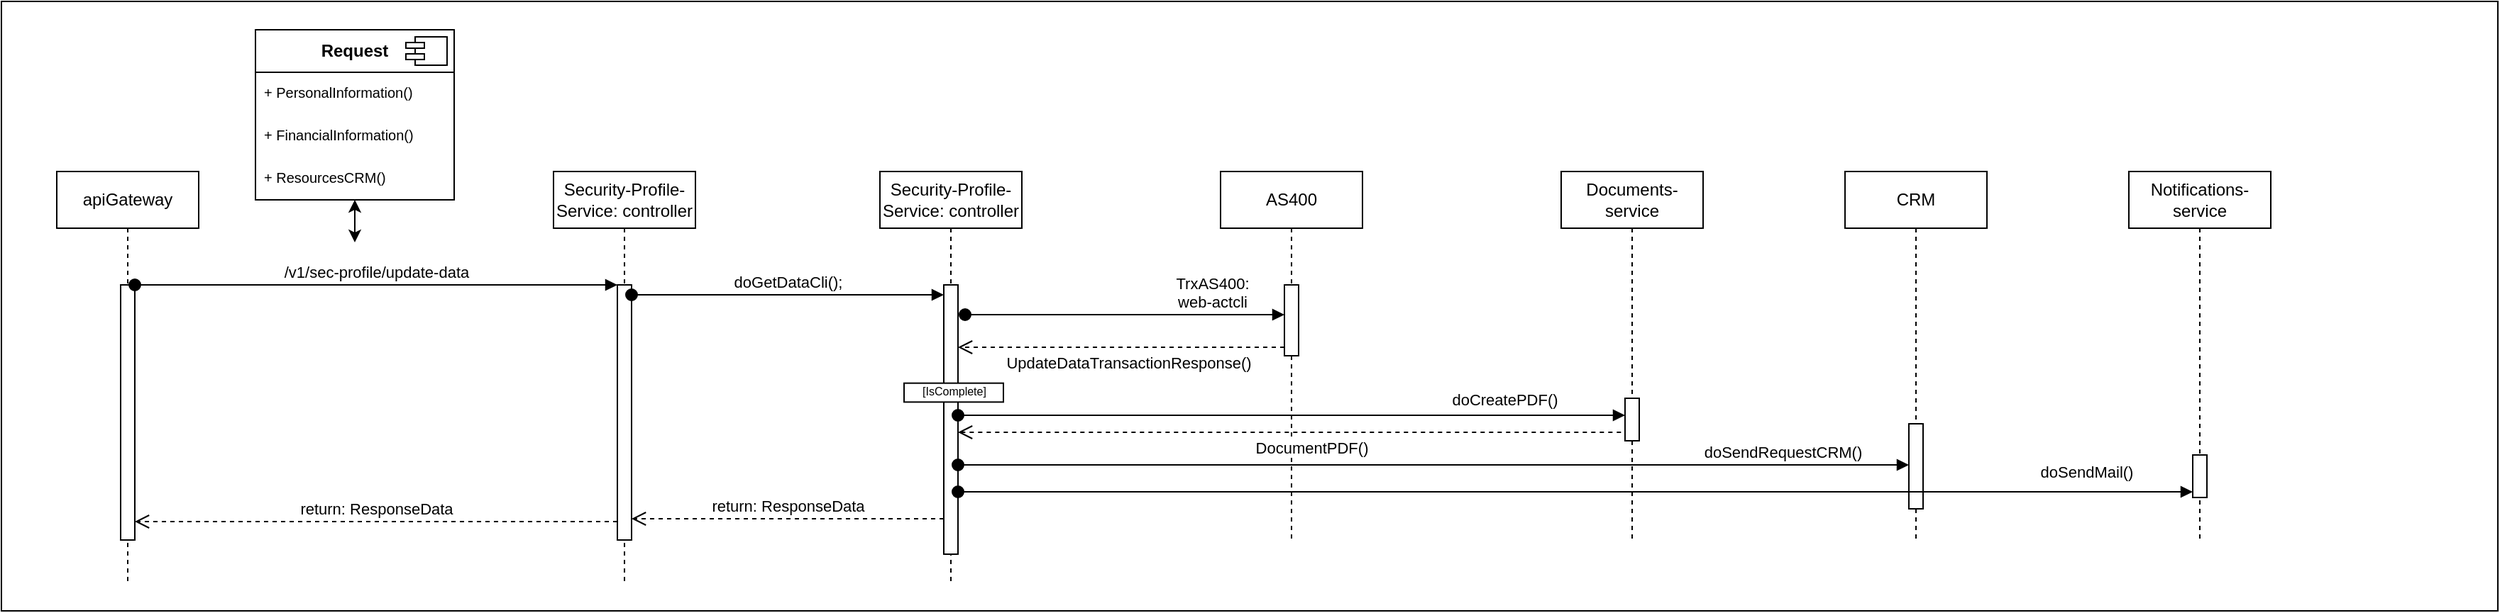 <mxfile version="24.3.1" type="github">
  <diagram name="Page-1" id="2YBvvXClWsGukQMizWep">
    <mxGraphModel dx="1318" dy="1611" grid="1" gridSize="10" guides="1" tooltips="1" connect="1" arrows="1" fold="1" page="1" pageScale="1" pageWidth="850" pageHeight="1100" math="0" shadow="0">
      <root>
        <mxCell id="0" />
        <mxCell id="1" parent="0" />
        <mxCell id="PbU3zcuCg3H1aTCnQKXc-6" value="" style="rounded=0;whiteSpace=wrap;html=1;" parent="1" vertex="1">
          <mxGeometry x="1" y="-80" width="1759" height="430" as="geometry" />
        </mxCell>
        <mxCell id="aM9ryv3xv72pqoxQDRHE-1" value="apiGateway&lt;br&gt;" style="shape=umlLifeline;perimeter=lifelinePerimeter;whiteSpace=wrap;html=1;container=0;dropTarget=0;collapsible=0;recursiveResize=0;outlineConnect=0;portConstraint=eastwest;newEdgeStyle={&quot;edgeStyle&quot;:&quot;elbowEdgeStyle&quot;,&quot;elbow&quot;:&quot;vertical&quot;,&quot;curved&quot;:0,&quot;rounded&quot;:0};" parent="1" vertex="1">
          <mxGeometry x="40" y="40" width="100" height="290" as="geometry" />
        </mxCell>
        <mxCell id="aM9ryv3xv72pqoxQDRHE-2" value="" style="html=1;points=[];perimeter=orthogonalPerimeter;outlineConnect=0;targetShapes=umlLifeline;portConstraint=eastwest;newEdgeStyle={&quot;edgeStyle&quot;:&quot;elbowEdgeStyle&quot;,&quot;elbow&quot;:&quot;vertical&quot;,&quot;curved&quot;:0,&quot;rounded&quot;:0};" parent="aM9ryv3xv72pqoxQDRHE-1" vertex="1">
          <mxGeometry x="45" y="80" width="10" height="180" as="geometry" />
        </mxCell>
        <mxCell id="aM9ryv3xv72pqoxQDRHE-5" value="Security-Profile-Service: controller" style="shape=umlLifeline;perimeter=lifelinePerimeter;whiteSpace=wrap;html=1;container=0;dropTarget=0;collapsible=0;recursiveResize=0;outlineConnect=0;portConstraint=eastwest;newEdgeStyle={&quot;edgeStyle&quot;:&quot;elbowEdgeStyle&quot;,&quot;elbow&quot;:&quot;vertical&quot;,&quot;curved&quot;:0,&quot;rounded&quot;:0};" parent="1" vertex="1">
          <mxGeometry x="390" y="40" width="100" height="290" as="geometry" />
        </mxCell>
        <mxCell id="aM9ryv3xv72pqoxQDRHE-6" value="" style="html=1;points=[];perimeter=orthogonalPerimeter;outlineConnect=0;targetShapes=umlLifeline;portConstraint=eastwest;newEdgeStyle={&quot;edgeStyle&quot;:&quot;elbowEdgeStyle&quot;,&quot;elbow&quot;:&quot;vertical&quot;,&quot;curved&quot;:0,&quot;rounded&quot;:0};" parent="aM9ryv3xv72pqoxQDRHE-5" vertex="1">
          <mxGeometry x="45" y="80" width="10" height="180" as="geometry" />
        </mxCell>
        <mxCell id="aM9ryv3xv72pqoxQDRHE-8" value="return: ResponseData" style="html=1;verticalAlign=bottom;endArrow=open;dashed=1;endSize=8;edgeStyle=elbowEdgeStyle;elbow=vertical;curved=0;rounded=0;" parent="1" edge="1">
          <mxGeometry x="0.002" relative="1" as="geometry">
            <mxPoint x="95" y="287" as="targetPoint" />
            <Array as="points">
              <mxPoint x="380" y="287" />
              <mxPoint x="350" y="307" />
              <mxPoint x="410" y="277" />
              <mxPoint x="320" y="257" />
              <mxPoint x="360" y="237" />
              <mxPoint x="290" y="367" />
              <mxPoint x="190" y="357" />
            </Array>
            <mxPoint x="435" y="287" as="sourcePoint" />
            <mxPoint as="offset" />
          </mxGeometry>
        </mxCell>
        <mxCell id="aM9ryv3xv72pqoxQDRHE-3" value="/v1/sec-profile/update-data" style="html=1;verticalAlign=bottom;startArrow=oval;endArrow=block;startSize=8;edgeStyle=elbowEdgeStyle;elbow=vertical;curved=0;rounded=0;" parent="1" source="aM9ryv3xv72pqoxQDRHE-2" target="aM9ryv3xv72pqoxQDRHE-6" edge="1">
          <mxGeometry relative="1" as="geometry">
            <mxPoint x="190" y="120" as="sourcePoint" />
            <mxPoint x="290" y="120" as="targetPoint" />
            <Array as="points">
              <mxPoint x="300" y="120" />
            </Array>
          </mxGeometry>
        </mxCell>
        <mxCell id="HiY7SZF4ZYyABJ327SN8-1" value="&lt;span style=&quot;font-weight: normal;&quot;&gt;Security-Profile-Service: controller&lt;/span&gt;" style="shape=umlLifeline;perimeter=lifelinePerimeter;whiteSpace=wrap;html=1;container=0;dropTarget=0;collapsible=0;recursiveResize=0;outlineConnect=0;portConstraint=eastwest;newEdgeStyle={&quot;edgeStyle&quot;:&quot;elbowEdgeStyle&quot;,&quot;elbow&quot;:&quot;vertical&quot;,&quot;curved&quot;:0,&quot;rounded&quot;:0};fontStyle=1" parent="1" vertex="1">
          <mxGeometry x="620" y="40" width="100" height="290" as="geometry" />
        </mxCell>
        <mxCell id="HiY7SZF4ZYyABJ327SN8-2" value="" style="html=1;points=[];perimeter=orthogonalPerimeter;outlineConnect=0;targetShapes=umlLifeline;portConstraint=eastwest;newEdgeStyle={&quot;edgeStyle&quot;:&quot;elbowEdgeStyle&quot;,&quot;elbow&quot;:&quot;vertical&quot;,&quot;curved&quot;:0,&quot;rounded&quot;:0};" parent="HiY7SZF4ZYyABJ327SN8-1" vertex="1">
          <mxGeometry x="45" y="80" width="10" height="190" as="geometry" />
        </mxCell>
        <mxCell id="HiY7SZF4ZYyABJ327SN8-4" value="AS400" style="shape=umlLifeline;perimeter=lifelinePerimeter;whiteSpace=wrap;html=1;container=0;dropTarget=0;collapsible=0;recursiveResize=0;outlineConnect=0;portConstraint=eastwest;newEdgeStyle={&quot;edgeStyle&quot;:&quot;elbowEdgeStyle&quot;,&quot;elbow&quot;:&quot;vertical&quot;,&quot;curved&quot;:0,&quot;rounded&quot;:0};" parent="1" vertex="1">
          <mxGeometry x="860" y="40" width="100" height="260" as="geometry" />
        </mxCell>
        <mxCell id="TaB4KZAR3OBn58HpkJUY-13" value="" style="html=1;points=[];perimeter=orthogonalPerimeter;outlineConnect=0;targetShapes=umlLifeline;portConstraint=eastwest;newEdgeStyle={&quot;edgeStyle&quot;:&quot;elbowEdgeStyle&quot;,&quot;elbow&quot;:&quot;vertical&quot;,&quot;curved&quot;:0,&quot;rounded&quot;:0};" parent="HiY7SZF4ZYyABJ327SN8-4" vertex="1">
          <mxGeometry x="45" y="80" width="10" height="50" as="geometry" />
        </mxCell>
        <mxCell id="HiY7SZF4ZYyABJ327SN8-6" value="TrxAS400:&lt;br style=&quot;border-color: var(--border-color);&quot;&gt;web-actcli" style="html=1;verticalAlign=bottom;startArrow=oval;endArrow=block;startSize=8;edgeStyle=elbowEdgeStyle;elbow=vertical;curved=0;rounded=0;" parent="1" edge="1">
          <mxGeometry x="0.548" relative="1" as="geometry">
            <mxPoint x="680" y="141" as="sourcePoint" />
            <mxPoint x="905.0" y="141.0" as="targetPoint" />
            <Array as="points">
              <mxPoint x="805" y="141" />
              <mxPoint x="825" y="151" />
              <mxPoint x="805" y="91" />
              <mxPoint x="785" y="151" />
              <mxPoint x="805" y="91" />
              <mxPoint x="840" y="131" />
            </Array>
            <mxPoint as="offset" />
          </mxGeometry>
        </mxCell>
        <mxCell id="HiY7SZF4ZYyABJ327SN8-13" value="Request" style="swimlane;whiteSpace=wrap;html=1;startSize=30;" parent="1" vertex="1">
          <mxGeometry x="180" y="-60" width="140" height="120" as="geometry" />
        </mxCell>
        <mxCell id="HiY7SZF4ZYyABJ327SN8-14" value="" style="shape=module;jettyWidth=13;jettyHeight=4;" parent="HiY7SZF4ZYyABJ327SN8-13" vertex="1">
          <mxGeometry x="1" width="29" height="20" relative="1" as="geometry">
            <mxPoint x="-34" y="5" as="offset" />
          </mxGeometry>
        </mxCell>
        <mxCell id="HiY7SZF4ZYyABJ327SN8-15" value="&lt;p style=&quot;line-height:1.38;margin-top:0pt;margin-bottom:0pt;&quot; dir=&quot;ltr&quot;&gt;&lt;/p&gt;&lt;p style=&quot;line-height:1.38;margin-top:0pt;margin-bottom:0pt;&quot; dir=&quot;ltr&quot;&gt;&lt;/p&gt;&lt;p style=&quot;line-height:1.38;margin-top:0pt;margin-bottom:0pt;&quot; dir=&quot;ltr&quot;&gt;&lt;/p&gt;&lt;p style=&quot;line-height:1.38;margin-top:0pt;margin-bottom:0pt;&quot; dir=&quot;ltr&quot;&gt;&lt;/p&gt;&lt;p style=&quot;line-height:1.38;margin-top:0pt;margin-bottom:0pt;&quot; dir=&quot;ltr&quot;&gt;&lt;/p&gt;&lt;p style=&quot;line-height:1.38;margin-top:0pt;margin-bottom:0pt;&quot; dir=&quot;ltr&quot;&gt;&lt;/p&gt;&lt;p style=&quot;line-height:1.38;margin-top:0pt;margin-bottom:0pt;&quot; dir=&quot;ltr&quot;&gt;&lt;/p&gt;&lt;p style=&quot;line-height:1.38;margin-top:0pt;margin-bottom:0pt;&quot; dir=&quot;ltr&quot;&gt;&lt;/p&gt;&lt;p style=&quot;line-height:1.38;margin-top:0pt;margin-bottom:0pt;&quot; dir=&quot;ltr&quot;&gt;&lt;/p&gt;&lt;p style=&quot;line-height:1.38;margin-top:0pt;margin-bottom:0pt;&quot; dir=&quot;ltr&quot;&gt;&lt;/p&gt;&lt;p style=&quot;line-height:1.38;margin-top:0pt;margin-bottom:0pt;&quot; dir=&quot;ltr&quot;&gt;&lt;/p&gt;&lt;p style=&quot;line-height:1.38;margin-top:0pt;margin-bottom:0pt;&quot; dir=&quot;ltr&quot;&gt;&lt;/p&gt;&lt;p style=&quot;line-height:1.38;margin-top:0pt;margin-bottom:0pt;&quot; dir=&quot;ltr&quot;&gt;&lt;/p&gt;&lt;p style=&quot;line-height:1.38;margin-top:0pt;margin-bottom:0pt;&quot; dir=&quot;ltr&quot;&gt;&lt;/p&gt;&lt;p style=&quot;line-height:1.38;margin-top:0pt;margin-bottom:0pt;&quot; dir=&quot;ltr&quot;&gt;&lt;/p&gt;&lt;p style=&quot;line-height:1.38;margin-top:0pt;margin-bottom:0pt;&quot; dir=&quot;ltr&quot;&gt;&lt;/p&gt;&lt;p style=&quot;line-height:1.38;margin-top:0pt;margin-bottom:0pt;&quot; dir=&quot;ltr&quot;&gt;&lt;/p&gt;&lt;p style=&quot;line-height:1.38;margin-top:0pt;margin-bottom:0pt;&quot; dir=&quot;ltr&quot;&gt;&lt;/p&gt;&lt;div&gt;&lt;/div&gt;&lt;font size=&quot;1&quot; face=&quot;Arial, sans-serif&quot;&gt;+ PersonalInformation()&lt;/font&gt;&lt;br&gt;&lt;span id=&quot;docs-internal-guid-35b9aa86-7fff-8cd9-a609-26aaf156870c&quot;&gt;&lt;/span&gt;" style="text;strokeColor=none;fillColor=none;align=left;verticalAlign=top;spacingLeft=4;spacingRight=4;overflow=hidden;rotatable=0;points=[[0,0.5],[1,0.5]];portConstraint=eastwest;whiteSpace=wrap;html=1;" parent="HiY7SZF4ZYyABJ327SN8-13" vertex="1">
          <mxGeometry y="30" width="200" height="30" as="geometry" />
        </mxCell>
        <mxCell id="PbU3zcuCg3H1aTCnQKXc-4" value="&lt;p style=&quot;line-height:1.38;margin-top:0pt;margin-bottom:0pt;&quot; dir=&quot;ltr&quot;&gt;&lt;/p&gt;&lt;p style=&quot;line-height:1.38;margin-top:0pt;margin-bottom:0pt;&quot; dir=&quot;ltr&quot;&gt;&lt;/p&gt;&lt;p style=&quot;line-height:1.38;margin-top:0pt;margin-bottom:0pt;&quot; dir=&quot;ltr&quot;&gt;&lt;/p&gt;&lt;p style=&quot;line-height:1.38;margin-top:0pt;margin-bottom:0pt;&quot; dir=&quot;ltr&quot;&gt;&lt;/p&gt;&lt;p style=&quot;line-height:1.38;margin-top:0pt;margin-bottom:0pt;&quot; dir=&quot;ltr&quot;&gt;&lt;/p&gt;&lt;p style=&quot;line-height:1.38;margin-top:0pt;margin-bottom:0pt;&quot; dir=&quot;ltr&quot;&gt;&lt;/p&gt;&lt;p style=&quot;line-height:1.38;margin-top:0pt;margin-bottom:0pt;&quot; dir=&quot;ltr&quot;&gt;&lt;/p&gt;&lt;p style=&quot;line-height:1.38;margin-top:0pt;margin-bottom:0pt;&quot; dir=&quot;ltr&quot;&gt;&lt;/p&gt;&lt;p style=&quot;line-height:1.38;margin-top:0pt;margin-bottom:0pt;&quot; dir=&quot;ltr&quot;&gt;&lt;/p&gt;&lt;p style=&quot;line-height:1.38;margin-top:0pt;margin-bottom:0pt;&quot; dir=&quot;ltr&quot;&gt;&lt;/p&gt;&lt;p style=&quot;line-height:1.38;margin-top:0pt;margin-bottom:0pt;&quot; dir=&quot;ltr&quot;&gt;&lt;/p&gt;&lt;p style=&quot;line-height:1.38;margin-top:0pt;margin-bottom:0pt;&quot; dir=&quot;ltr&quot;&gt;&lt;/p&gt;&lt;p style=&quot;line-height:1.38;margin-top:0pt;margin-bottom:0pt;&quot; dir=&quot;ltr&quot;&gt;&lt;/p&gt;&lt;p style=&quot;line-height:1.38;margin-top:0pt;margin-bottom:0pt;&quot; dir=&quot;ltr&quot;&gt;&lt;/p&gt;&lt;p style=&quot;line-height:1.38;margin-top:0pt;margin-bottom:0pt;&quot; dir=&quot;ltr&quot;&gt;&lt;/p&gt;&lt;p style=&quot;line-height:1.38;margin-top:0pt;margin-bottom:0pt;&quot; dir=&quot;ltr&quot;&gt;&lt;/p&gt;&lt;p style=&quot;line-height:1.38;margin-top:0pt;margin-bottom:0pt;&quot; dir=&quot;ltr&quot;&gt;&lt;/p&gt;&lt;p style=&quot;line-height:1.38;margin-top:0pt;margin-bottom:0pt;&quot; dir=&quot;ltr&quot;&gt;&lt;/p&gt;&lt;div&gt;&lt;/div&gt;&lt;font size=&quot;1&quot; face=&quot;Arial, sans-serif&quot;&gt;+ FinancialInformation()&lt;/font&gt;&lt;br&gt;&lt;span id=&quot;docs-internal-guid-35b9aa86-7fff-8cd9-a609-26aaf156870c&quot;&gt;&lt;/span&gt;" style="text;strokeColor=none;fillColor=none;align=left;verticalAlign=top;spacingLeft=4;spacingRight=4;overflow=hidden;rotatable=0;points=[[0,0.5],[1,0.5]];portConstraint=eastwest;whiteSpace=wrap;html=1;" parent="HiY7SZF4ZYyABJ327SN8-13" vertex="1">
          <mxGeometry y="60" width="200" height="30" as="geometry" />
        </mxCell>
        <mxCell id="PbU3zcuCg3H1aTCnQKXc-5" value="&lt;p style=&quot;line-height:1.38;margin-top:0pt;margin-bottom:0pt;&quot; dir=&quot;ltr&quot;&gt;&lt;/p&gt;&lt;p style=&quot;line-height:1.38;margin-top:0pt;margin-bottom:0pt;&quot; dir=&quot;ltr&quot;&gt;&lt;/p&gt;&lt;p style=&quot;line-height:1.38;margin-top:0pt;margin-bottom:0pt;&quot; dir=&quot;ltr&quot;&gt;&lt;/p&gt;&lt;p style=&quot;line-height:1.38;margin-top:0pt;margin-bottom:0pt;&quot; dir=&quot;ltr&quot;&gt;&lt;/p&gt;&lt;p style=&quot;line-height:1.38;margin-top:0pt;margin-bottom:0pt;&quot; dir=&quot;ltr&quot;&gt;&lt;/p&gt;&lt;p style=&quot;line-height:1.38;margin-top:0pt;margin-bottom:0pt;&quot; dir=&quot;ltr&quot;&gt;&lt;/p&gt;&lt;p style=&quot;line-height:1.38;margin-top:0pt;margin-bottom:0pt;&quot; dir=&quot;ltr&quot;&gt;&lt;/p&gt;&lt;p style=&quot;line-height:1.38;margin-top:0pt;margin-bottom:0pt;&quot; dir=&quot;ltr&quot;&gt;&lt;/p&gt;&lt;p style=&quot;line-height:1.38;margin-top:0pt;margin-bottom:0pt;&quot; dir=&quot;ltr&quot;&gt;&lt;/p&gt;&lt;p style=&quot;line-height:1.38;margin-top:0pt;margin-bottom:0pt;&quot; dir=&quot;ltr&quot;&gt;&lt;/p&gt;&lt;p style=&quot;line-height:1.38;margin-top:0pt;margin-bottom:0pt;&quot; dir=&quot;ltr&quot;&gt;&lt;/p&gt;&lt;p style=&quot;line-height:1.38;margin-top:0pt;margin-bottom:0pt;&quot; dir=&quot;ltr&quot;&gt;&lt;/p&gt;&lt;p style=&quot;line-height:1.38;margin-top:0pt;margin-bottom:0pt;&quot; dir=&quot;ltr&quot;&gt;&lt;/p&gt;&lt;p style=&quot;line-height:1.38;margin-top:0pt;margin-bottom:0pt;&quot; dir=&quot;ltr&quot;&gt;&lt;/p&gt;&lt;p style=&quot;line-height:1.38;margin-top:0pt;margin-bottom:0pt;&quot; dir=&quot;ltr&quot;&gt;&lt;/p&gt;&lt;p style=&quot;line-height:1.38;margin-top:0pt;margin-bottom:0pt;&quot; dir=&quot;ltr&quot;&gt;&lt;/p&gt;&lt;p style=&quot;line-height:1.38;margin-top:0pt;margin-bottom:0pt;&quot; dir=&quot;ltr&quot;&gt;&lt;/p&gt;&lt;p style=&quot;line-height:1.38;margin-top:0pt;margin-bottom:0pt;&quot; dir=&quot;ltr&quot;&gt;&lt;/p&gt;&lt;div&gt;&lt;/div&gt;&lt;font size=&quot;1&quot; face=&quot;Arial, sans-serif&quot;&gt;+ ResourcesCRM()&lt;/font&gt;&lt;br&gt;&lt;span id=&quot;docs-internal-guid-35b9aa86-7fff-8cd9-a609-26aaf156870c&quot;&gt;&lt;/span&gt;" style="text;strokeColor=none;fillColor=none;align=left;verticalAlign=top;spacingLeft=4;spacingRight=4;overflow=hidden;rotatable=0;points=[[0,0.5],[1,0.5]];portConstraint=eastwest;whiteSpace=wrap;html=1;" parent="HiY7SZF4ZYyABJ327SN8-13" vertex="1">
          <mxGeometry y="90" width="200" height="30" as="geometry" />
        </mxCell>
        <mxCell id="HiY7SZF4ZYyABJ327SN8-16" value="" style="endArrow=classic;startArrow=classic;html=1;rounded=0;" parent="1" target="HiY7SZF4ZYyABJ327SN8-13" edge="1">
          <mxGeometry width="50" height="50" relative="1" as="geometry">
            <mxPoint x="250" y="90" as="sourcePoint" />
            <mxPoint x="250" y="-120" as="targetPoint" />
          </mxGeometry>
        </mxCell>
        <mxCell id="HiY7SZF4ZYyABJ327SN8-31" value="return: ResponseData" style="html=1;verticalAlign=bottom;endArrow=open;dashed=1;endSize=8;edgeStyle=elbowEdgeStyle;elbow=vertical;curved=0;rounded=0;" parent="1" edge="1">
          <mxGeometry relative="1" as="geometry">
            <mxPoint x="445" y="285" as="targetPoint" />
            <Array as="points">
              <mxPoint x="620" y="285" />
              <mxPoint x="605" y="305" />
              <mxPoint x="515" y="285" />
              <mxPoint x="555" y="265" />
              <mxPoint x="485" y="395" />
              <mxPoint x="385" y="385" />
            </Array>
            <mxPoint x="665" y="285" as="sourcePoint" />
          </mxGeometry>
        </mxCell>
        <mxCell id="PbU3zcuCg3H1aTCnQKXc-1" value="doGetDataCli();" style="html=1;verticalAlign=bottom;startArrow=oval;endArrow=block;startSize=8;edgeStyle=elbowEdgeStyle;elbow=vertical;curved=0;rounded=0;" parent="1" source="aM9ryv3xv72pqoxQDRHE-6" target="HiY7SZF4ZYyABJ327SN8-2" edge="1">
          <mxGeometry relative="1" as="geometry">
            <mxPoint x="375" y="127" as="sourcePoint" />
            <mxPoint x="605" y="127" as="targetPoint" />
            <Array as="points">
              <mxPoint x="560" y="127" />
              <mxPoint x="485" y="127" />
            </Array>
            <mxPoint as="offset" />
          </mxGeometry>
        </mxCell>
        <mxCell id="TaB4KZAR3OBn58HpkJUY-7" value="CRM" style="shape=umlLifeline;perimeter=lifelinePerimeter;whiteSpace=wrap;html=1;container=0;dropTarget=0;collapsible=0;recursiveResize=0;outlineConnect=0;portConstraint=eastwest;newEdgeStyle={&quot;edgeStyle&quot;:&quot;elbowEdgeStyle&quot;,&quot;elbow&quot;:&quot;vertical&quot;,&quot;curved&quot;:0,&quot;rounded&quot;:0};" parent="1" vertex="1">
          <mxGeometry x="1300" y="40" width="100" height="260" as="geometry" />
        </mxCell>
        <mxCell id="TaB4KZAR3OBn58HpkJUY-8" value="" style="html=1;points=[];perimeter=orthogonalPerimeter;outlineConnect=0;targetShapes=umlLifeline;portConstraint=eastwest;newEdgeStyle={&quot;edgeStyle&quot;:&quot;elbowEdgeStyle&quot;,&quot;elbow&quot;:&quot;vertical&quot;,&quot;curved&quot;:0,&quot;rounded&quot;:0};" parent="TaB4KZAR3OBn58HpkJUY-7" vertex="1">
          <mxGeometry x="45" y="178" width="10" height="60" as="geometry" />
        </mxCell>
        <mxCell id="TaB4KZAR3OBn58HpkJUY-9" value="doCreatePDF()" style="html=1;verticalAlign=bottom;startArrow=oval;endArrow=block;startSize=8;edgeStyle=elbowEdgeStyle;elbow=vertical;curved=0;rounded=0;" parent="1" edge="1" target="Zl_iZQ_Um-c2gUMJw_Wt-2" source="HiY7SZF4ZYyABJ327SN8-2">
          <mxGeometry x="0.638" y="2" relative="1" as="geometry">
            <mxPoint x="675" y="212" as="sourcePoint" />
            <mxPoint x="1120" y="210" as="targetPoint" />
            <Array as="points">
              <mxPoint x="815" y="212" />
              <mxPoint x="835" y="222" />
              <mxPoint x="815" y="162" />
              <mxPoint x="795" y="222" />
              <mxPoint x="815" y="162" />
              <mxPoint x="850" y="202" />
            </Array>
            <mxPoint as="offset" />
          </mxGeometry>
        </mxCell>
        <mxCell id="TaB4KZAR3OBn58HpkJUY-12" value="" style="group" parent="1" vertex="1" connectable="0">
          <mxGeometry x="637" y="186" width="70" height="20" as="geometry" />
        </mxCell>
        <mxCell id="TaB4KZAR3OBn58HpkJUY-11" value="" style="rounded=0;whiteSpace=wrap;html=1;" parent="TaB4KZAR3OBn58HpkJUY-12" vertex="1">
          <mxGeometry y="3.333" width="70" height="13.333" as="geometry" />
        </mxCell>
        <mxCell id="TaB4KZAR3OBn58HpkJUY-10" value="&lt;font style=&quot;font-size: 8px;&quot;&gt;[IsComplete]&lt;/font&gt;" style="text;html=1;align=center;verticalAlign=middle;resizable=0;points=[];autosize=1;strokeColor=none;fillColor=none;" parent="TaB4KZAR3OBn58HpkJUY-12" vertex="1">
          <mxGeometry y="-7" width="70" height="30" as="geometry" />
        </mxCell>
        <mxCell id="KOMuud1Oo3fvsf5wOp_Y-1" value="Notifications-service" style="shape=umlLifeline;perimeter=lifelinePerimeter;whiteSpace=wrap;html=1;container=0;dropTarget=0;collapsible=0;recursiveResize=0;outlineConnect=0;portConstraint=eastwest;newEdgeStyle={&quot;edgeStyle&quot;:&quot;elbowEdgeStyle&quot;,&quot;elbow&quot;:&quot;vertical&quot;,&quot;curved&quot;:0,&quot;rounded&quot;:0};" parent="1" vertex="1">
          <mxGeometry x="1500" y="40" width="100" height="260" as="geometry" />
        </mxCell>
        <mxCell id="KOMuud1Oo3fvsf5wOp_Y-2" value="" style="html=1;points=[];perimeter=orthogonalPerimeter;outlineConnect=0;targetShapes=umlLifeline;portConstraint=eastwest;newEdgeStyle={&quot;edgeStyle&quot;:&quot;elbowEdgeStyle&quot;,&quot;elbow&quot;:&quot;vertical&quot;,&quot;curved&quot;:0,&quot;rounded&quot;:0};" parent="KOMuud1Oo3fvsf5wOp_Y-1" vertex="1">
          <mxGeometry x="45" y="200" width="10" height="30" as="geometry" />
        </mxCell>
        <mxCell id="KOMuud1Oo3fvsf5wOp_Y-3" value="doSendMail()" style="html=1;verticalAlign=bottom;startArrow=oval;endArrow=block;startSize=8;edgeStyle=elbowEdgeStyle;elbow=vertical;curved=0;rounded=0;" parent="1" edge="1">
          <mxGeometry x="0.827" y="5" relative="1" as="geometry">
            <mxPoint x="675" y="266" as="sourcePoint" />
            <mxPoint x="1545" y="266" as="targetPoint" />
            <Array as="points">
              <mxPoint x="815" y="266" />
              <mxPoint x="835" y="276" />
              <mxPoint x="815" y="216" />
              <mxPoint x="795" y="276" />
              <mxPoint x="815" y="216" />
              <mxPoint x="850" y="256" />
            </Array>
            <mxPoint as="offset" />
          </mxGeometry>
        </mxCell>
        <mxCell id="Zl_iZQ_Um-c2gUMJw_Wt-1" value="Documents-service" style="shape=umlLifeline;perimeter=lifelinePerimeter;whiteSpace=wrap;html=1;container=0;dropTarget=0;collapsible=0;recursiveResize=0;outlineConnect=0;portConstraint=eastwest;newEdgeStyle={&quot;edgeStyle&quot;:&quot;elbowEdgeStyle&quot;,&quot;elbow&quot;:&quot;vertical&quot;,&quot;curved&quot;:0,&quot;rounded&quot;:0};" vertex="1" parent="1">
          <mxGeometry x="1100" y="40" width="100" height="260" as="geometry" />
        </mxCell>
        <mxCell id="Zl_iZQ_Um-c2gUMJw_Wt-2" value="" style="html=1;points=[];perimeter=orthogonalPerimeter;outlineConnect=0;targetShapes=umlLifeline;portConstraint=eastwest;newEdgeStyle={&quot;edgeStyle&quot;:&quot;elbowEdgeStyle&quot;,&quot;elbow&quot;:&quot;vertical&quot;,&quot;curved&quot;:0,&quot;rounded&quot;:0};" vertex="1" parent="Zl_iZQ_Um-c2gUMJw_Wt-1">
          <mxGeometry x="45" y="160" width="10" height="30" as="geometry" />
        </mxCell>
        <mxCell id="Zl_iZQ_Um-c2gUMJw_Wt-3" value="UpdateDataTransactionResponse()" style="html=1;verticalAlign=bottom;endArrow=open;dashed=1;endSize=8;edgeStyle=elbowEdgeStyle;elbow=vertical;curved=0;rounded=0;" edge="1" parent="1">
          <mxGeometry x="-0.04" y="20" relative="1" as="geometry">
            <mxPoint x="675" y="164.0" as="targetPoint" />
            <Array as="points">
              <mxPoint x="850" y="164" />
              <mxPoint x="815" y="188.66" />
              <mxPoint x="790" y="178.66" />
              <mxPoint x="700" y="158.66" />
              <mxPoint x="740" y="138.66" />
              <mxPoint x="670" y="268.66" />
              <mxPoint x="570" y="258.66" />
            </Array>
            <mxPoint x="905.0" y="164.0" as="sourcePoint" />
            <mxPoint as="offset" />
          </mxGeometry>
        </mxCell>
        <mxCell id="Zl_iZQ_Um-c2gUMJw_Wt-4" value="doSendRequestCRM()" style="html=1;verticalAlign=bottom;startArrow=oval;endArrow=block;startSize=8;edgeStyle=elbowEdgeStyle;elbow=vertical;curved=0;rounded=0;" edge="1" parent="1" source="HiY7SZF4ZYyABJ327SN8-2">
          <mxGeometry x="0.734" relative="1" as="geometry">
            <mxPoint x="700" y="247" as="sourcePoint" />
            <mxPoint x="1345" y="247" as="targetPoint" />
            <Array as="points">
              <mxPoint x="840" y="247" />
              <mxPoint x="860" y="257" />
              <mxPoint x="840" y="197" />
              <mxPoint x="820" y="257" />
              <mxPoint x="840" y="197" />
              <mxPoint x="875" y="237" />
            </Array>
            <mxPoint as="offset" />
          </mxGeometry>
        </mxCell>
        <mxCell id="Zl_iZQ_Um-c2gUMJw_Wt-5" value="DocumentPDF()" style="html=1;verticalAlign=bottom;endArrow=open;dashed=1;endSize=8;edgeStyle=elbowEdgeStyle;elbow=vertical;curved=0;rounded=0;" edge="1" parent="1" target="HiY7SZF4ZYyABJ327SN8-2">
          <mxGeometry x="-0.04" y="20" relative="1" as="geometry">
            <mxPoint x="675" y="214.835" as="targetPoint" />
            <Array as="points">
              <mxPoint x="670" y="224" />
              <mxPoint x="960" y="248.66" />
              <mxPoint x="935" y="238.66" />
              <mxPoint x="845" y="218.66" />
              <mxPoint x="885" y="198.66" />
              <mxPoint x="815" y="328.66" />
              <mxPoint x="715" y="318.66" />
            </Array>
            <mxPoint x="1145" y="214.835" as="sourcePoint" />
            <mxPoint as="offset" />
          </mxGeometry>
        </mxCell>
      </root>
    </mxGraphModel>
  </diagram>
</mxfile>
